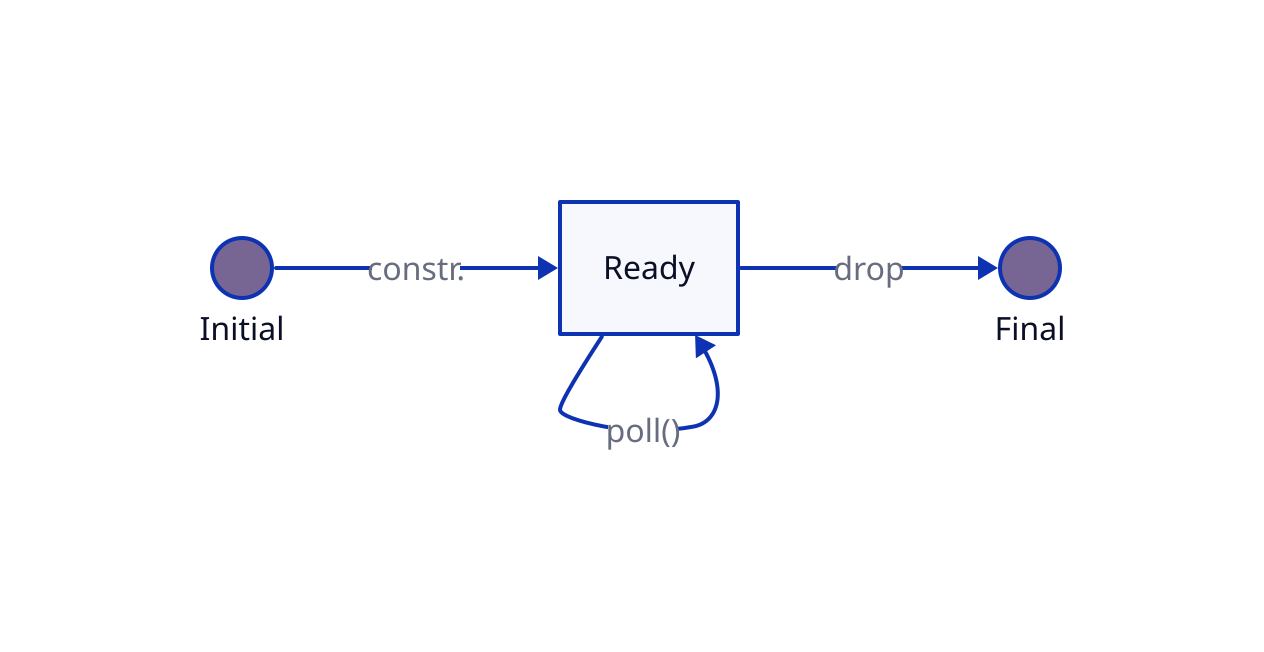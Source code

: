 direction: right
start: "Initial" {
  shape: circle
  width: 30
  height: 30
  style.fill: "#776594"
}
end: "Final" {
  shape: circle
  width: 30
  height: 30
  style.fill: "#776594"
}
Ready: Ready

start -> Ready: constr. {
  direction: down
}
Ready -> Ready: poll()
Ready -> end: drop
